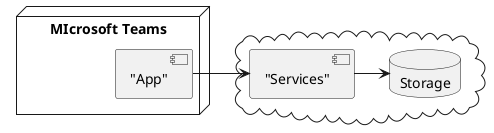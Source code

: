 @startuml

node "MIcrosoft Teams" {
    ["App"] as App
}

cloud {
    ["Services"] as Services
     database "Storage" as Storage
}

App -> Services
Services -> Storage

@enduml